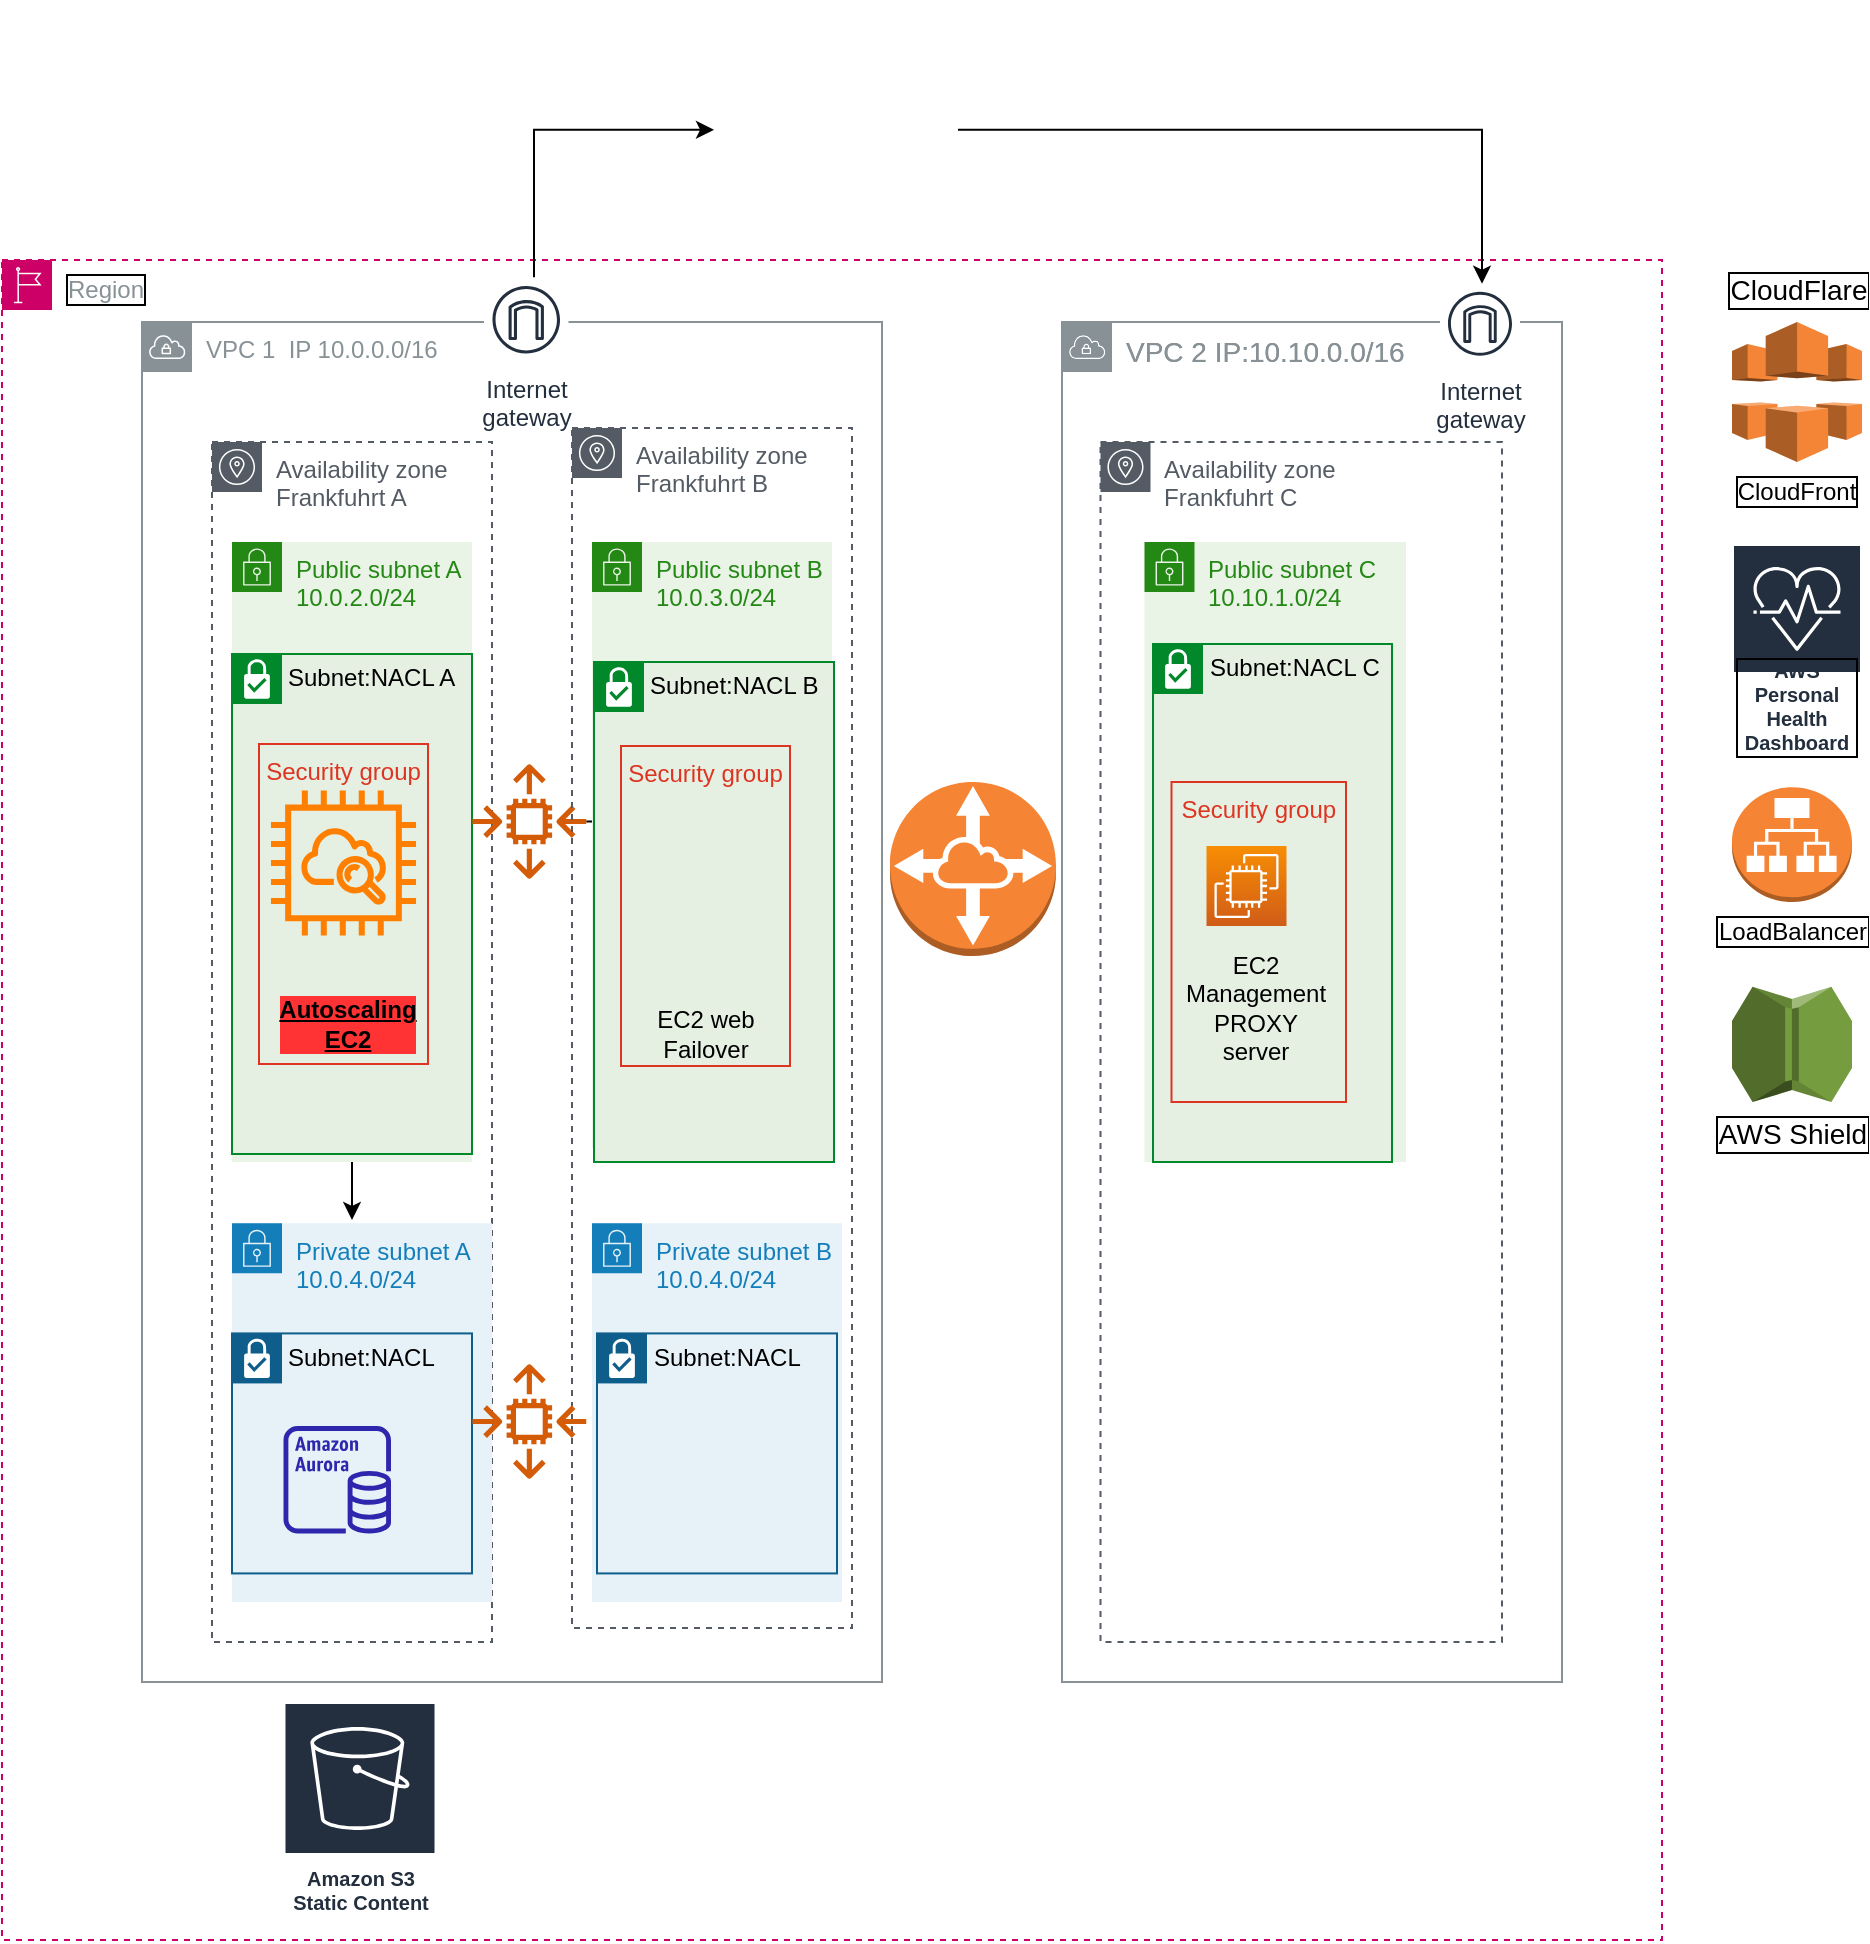 <mxfile version="15.9.4" type="github">
  <diagram id="mj5j3Ta5XQgOwfbZ-XNI" name="Page-1">
    <mxGraphModel dx="1483" dy="1950" grid="1" gridSize="10" guides="1" tooltips="1" connect="1" arrows="1" fold="1" page="1" pageScale="1" pageWidth="827" pageHeight="1169" math="0" shadow="0">
      <root>
        <mxCell id="0" />
        <mxCell id="1" parent="0" />
        <mxCell id="3-Ja3zfgAtnqCm58jpz--130" value="&lt;font style=&quot;font-size: 14px&quot;&gt;VPC 2 IP:10.10.0.0/16&lt;/font&gt;" style="sketch=0;outlineConnect=0;gradientColor=none;html=1;whiteSpace=wrap;fontSize=12;fontStyle=0;shape=mxgraph.aws4.group;grIcon=mxgraph.aws4.group_vpc;strokeColor=#879196;fillColor=none;verticalAlign=top;align=left;spacingLeft=30;fontColor=#879196;dashed=0;" vertex="1" parent="1">
          <mxGeometry x="545" y="-710" width="250" height="680" as="geometry" />
        </mxCell>
        <mxCell id="3-Ja3zfgAtnqCm58jpz--77" value="Region" style="sketch=0;outlineConnect=0;gradientColor=none;html=1;whiteSpace=wrap;fontSize=12;fontStyle=0;shape=mxgraph.aws4.group;grIcon=mxgraph.aws4.group_region;strokeColor=#CC0066;fillColor=none;verticalAlign=top;align=left;spacingLeft=30;fontColor=#879196;dashed=1;labelBackgroundColor=none;labelBorderColor=#000000;" vertex="1" parent="1">
          <mxGeometry x="15" y="-741" width="830" height="840" as="geometry" />
        </mxCell>
        <mxCell id="3-Ja3zfgAtnqCm58jpz--3" value="VPC 1&amp;nbsp; IP 10.0.0.0/16&amp;nbsp;" style="sketch=0;outlineConnect=0;gradientColor=none;html=1;whiteSpace=wrap;fontSize=12;fontStyle=0;shape=mxgraph.aws4.group;grIcon=mxgraph.aws4.group_vpc;strokeColor=#879196;fillColor=none;verticalAlign=top;align=left;spacingLeft=30;fontColor=#879196;dashed=0;" vertex="1" parent="1">
          <mxGeometry x="85" y="-710" width="370" height="680" as="geometry" />
        </mxCell>
        <mxCell id="3-Ja3zfgAtnqCm58jpz--4" value="&lt;font style=&quot;font-size: 14px&quot;&gt;VPC 2 IP:10.10.0.0/16&lt;/font&gt;" style="sketch=0;outlineConnect=0;gradientColor=none;html=1;whiteSpace=wrap;fontSize=12;fontStyle=0;shape=mxgraph.aws4.group;grIcon=mxgraph.aws4.group_vpc;strokeColor=#879196;fillColor=none;verticalAlign=top;align=left;spacingLeft=30;fontColor=#879196;dashed=0;" vertex="1" parent="1">
          <mxGeometry x="545" y="-710" width="250" height="680" as="geometry" />
        </mxCell>
        <mxCell id="3-Ja3zfgAtnqCm58jpz--11" value="Availability zone&lt;br&gt;Frankfuhrt C" style="sketch=0;outlineConnect=0;gradientColor=none;html=1;whiteSpace=wrap;fontSize=12;fontStyle=0;shape=mxgraph.aws4.group;grIcon=mxgraph.aws4.group_availability_zone;strokeColor=#545B64;fillColor=none;verticalAlign=top;align=left;spacingLeft=30;fontColor=#545B64;dashed=1;" vertex="1" parent="1">
          <mxGeometry x="564.25" y="-650" width="200.75" height="600" as="geometry" />
        </mxCell>
        <mxCell id="3-Ja3zfgAtnqCm58jpz--13" value="" style="outlineConnect=0;dashed=0;verticalLabelPosition=bottom;verticalAlign=top;align=center;html=1;shape=mxgraph.aws3.vpc_peering;fillColor=#F58534;gradientColor=none;" vertex="1" parent="1">
          <mxGeometry x="459" y="-480" width="83" height="87" as="geometry" />
        </mxCell>
        <mxCell id="3-Ja3zfgAtnqCm58jpz--14" value="Amazon S3 &lt;br&gt;Static Content" style="sketch=0;outlineConnect=0;fontColor=#232F3E;gradientColor=none;strokeColor=#ffffff;fillColor=#232F3E;dashed=0;verticalLabelPosition=middle;verticalAlign=bottom;align=center;html=1;whiteSpace=wrap;fontSize=10;fontStyle=1;spacing=3;shape=mxgraph.aws4.productIcon;prIcon=mxgraph.aws4.s3;" vertex="1" parent="1">
          <mxGeometry x="155.75" y="-20" width="76.5" height="110" as="geometry" />
        </mxCell>
        <mxCell id="3-Ja3zfgAtnqCm58jpz--17" value="Public subnet C&lt;br&gt;10.10.1.0/24" style="points=[[0,0],[0.25,0],[0.5,0],[0.75,0],[1,0],[1,0.25],[1,0.5],[1,0.75],[1,1],[0.75,1],[0.5,1],[0.25,1],[0,1],[0,0.75],[0,0.5],[0,0.25]];outlineConnect=0;gradientColor=none;html=1;whiteSpace=wrap;fontSize=12;fontStyle=0;shape=mxgraph.aws4.group;grIcon=mxgraph.aws4.group_security_group;grStroke=0;strokeColor=#248814;fillColor=#E9F3E6;verticalAlign=top;align=left;spacingLeft=30;fontColor=#248814;dashed=0;" vertex="1" parent="1">
          <mxGeometry x="586.25" y="-600" width="130.75" height="310" as="geometry" />
        </mxCell>
        <mxCell id="3-Ja3zfgAtnqCm58jpz--23" value="Internet&#xa;gateway" style="sketch=0;outlineConnect=0;fontColor=#232F3E;gradientColor=none;strokeColor=#232F3E;fillColor=#ffffff;dashed=0;verticalLabelPosition=bottom;verticalAlign=top;align=center;html=1;fontSize=12;fontStyle=0;aspect=fixed;shape=mxgraph.aws4.resourceIcon;resIcon=mxgraph.aws4.internet_gateway;" vertex="1" parent="1">
          <mxGeometry x="734" y="-729.13" width="40" height="40" as="geometry" />
        </mxCell>
        <mxCell id="3-Ja3zfgAtnqCm58jpz--32" value="Subnet:NACL C" style="shape=mxgraph.ibm.box;prType=subnet;fontStyle=0;verticalAlign=top;align=left;spacingLeft=32;spacingTop=4;fillColor=#E6F0E2;rounded=0;whiteSpace=wrap;html=1;strokeColor=#00882B;strokeWidth=1;dashed=0;container=1;spacing=-4;collapsible=0;expand=0;recursiveResize=0;" vertex="1" parent="1">
          <mxGeometry x="590.5" y="-549" width="119.5" height="259" as="geometry" />
        </mxCell>
        <mxCell id="3-Ja3zfgAtnqCm58jpz--54" value="EC2 Management PROXY server" style="text;html=1;strokeColor=none;fillColor=none;align=center;verticalAlign=middle;whiteSpace=wrap;rounded=0;" vertex="1" parent="3-Ja3zfgAtnqCm58jpz--32">
          <mxGeometry x="21.63" y="154.41" width="60" height="55.59" as="geometry" />
        </mxCell>
        <mxCell id="3-Ja3zfgAtnqCm58jpz--55" value="Security group" style="fillColor=none;strokeColor=#DD3522;verticalAlign=top;fontStyle=0;fontColor=#DD3522;" vertex="1" parent="3-Ja3zfgAtnqCm58jpz--32">
          <mxGeometry x="9.25" y="69" width="87.25" height="160" as="geometry" />
        </mxCell>
        <mxCell id="3-Ja3zfgAtnqCm58jpz--37" value="Availability zone&lt;br&gt;Frankfuhrt A" style="sketch=0;outlineConnect=0;gradientColor=none;html=1;whiteSpace=wrap;fontSize=12;fontStyle=0;shape=mxgraph.aws4.group;grIcon=mxgraph.aws4.group_availability_zone;strokeColor=#545B64;fillColor=none;verticalAlign=top;align=left;spacingLeft=30;fontColor=#545B64;dashed=1;" vertex="1" parent="1">
          <mxGeometry x="120" y="-650" width="140" height="600" as="geometry" />
        </mxCell>
        <mxCell id="3-Ja3zfgAtnqCm58jpz--38" value="Public subnet A&lt;br&gt;10.0.2.0/24" style="points=[[0,0],[0.25,0],[0.5,0],[0.75,0],[1,0],[1,0.25],[1,0.5],[1,0.75],[1,1],[0.75,1],[0.5,1],[0.25,1],[0,1],[0,0.75],[0,0.5],[0,0.25]];outlineConnect=0;gradientColor=none;html=1;whiteSpace=wrap;fontSize=12;fontStyle=0;shape=mxgraph.aws4.group;grIcon=mxgraph.aws4.group_security_group;grStroke=0;strokeColor=#248814;fillColor=#E9F3E6;verticalAlign=top;align=left;spacingLeft=30;fontColor=#248814;dashed=0;" vertex="1" parent="1">
          <mxGeometry x="130" y="-600" width="120" height="310" as="geometry" />
        </mxCell>
        <mxCell id="3-Ja3zfgAtnqCm58jpz--31" value="Subnet:NACL A" style="shape=mxgraph.ibm.box;prType=subnet;fontStyle=0;verticalAlign=top;align=left;spacingLeft=32;spacingTop=4;fillColor=#E6F0E2;rounded=0;whiteSpace=wrap;html=1;strokeColor=#00882B;strokeWidth=1;dashed=0;container=1;spacing=-4;collapsible=0;expand=0;recursiveResize=0;" vertex="1" parent="1">
          <mxGeometry x="130" y="-544" width="120" height="250" as="geometry" />
        </mxCell>
        <mxCell id="3-Ja3zfgAtnqCm58jpz--39" value="" style="sketch=0;outlineConnect=0;fontColor=#DD3522;gradientColor=none;fillColor=#FF8000;strokeColor=default;dashed=0;verticalLabelPosition=bottom;verticalAlign=top;align=center;html=1;fontSize=12;fontStyle=0;aspect=fixed;pointerEvents=1;shape=mxgraph.aws4.instance_with_cloudwatch2;fontFamily=Helvetica;strokeWidth=10;perimeterSpacing=8;" vertex="1" parent="3-Ja3zfgAtnqCm58jpz--31">
          <mxGeometry x="19.48" y="35.81" width="72.55" height="137.37" as="geometry" />
        </mxCell>
        <mxCell id="3-Ja3zfgAtnqCm58jpz--127" value="Security group" style="fillColor=none;strokeColor=#DD3522;verticalAlign=top;fontStyle=0;fontColor=#DD3522;" vertex="1" parent="3-Ja3zfgAtnqCm58jpz--31">
          <mxGeometry x="13.5" y="45" width="84.5" height="160" as="geometry" />
        </mxCell>
        <mxCell id="3-Ja3zfgAtnqCm58jpz--41" value="" style="edgeStyle=orthogonalEdgeStyle;rounded=0;orthogonalLoop=1;jettySize=auto;html=1;" edge="1" parent="1">
          <mxGeometry relative="1" as="geometry">
            <mxPoint x="190" y="-290" as="sourcePoint" />
            <mxPoint x="190" y="-261" as="targetPoint" />
          </mxGeometry>
        </mxCell>
        <mxCell id="3-Ja3zfgAtnqCm58jpz--53" value="&lt;b&gt;&lt;u&gt;Autoscaling EC2&lt;/u&gt;&lt;/b&gt;" style="text;html=1;strokeColor=none;fillColor=none;align=center;verticalAlign=middle;whiteSpace=wrap;rounded=0;labelBackgroundColor=#FF3333;" vertex="1" parent="1">
          <mxGeometry x="155.75" y="-377.59" width="64.25" height="37.59" as="geometry" />
        </mxCell>
        <mxCell id="3-Ja3zfgAtnqCm58jpz--74" value="Private subnet A&lt;br&gt;10.0.4.0/24" style="points=[[0,0],[0.25,0],[0.5,0],[0.75,0],[1,0],[1,0.25],[1,0.5],[1,0.75],[1,1],[0.75,1],[0.5,1],[0.25,1],[0,1],[0,0.75],[0,0.5],[0,0.25]];outlineConnect=0;gradientColor=none;whiteSpace=wrap;fontSize=12;fontStyle=0;shape=mxgraph.aws4.group;grIcon=mxgraph.aws4.group_security_group;grStroke=0;strokeColor=#147EBA;fillColor=#E6F2F8;verticalAlign=top;align=left;spacingLeft=30;fontColor=#147EBA;dashed=0;labelBorderColor=none;html=1;" vertex="1" parent="1">
          <mxGeometry x="130" y="-259.36" width="130" height="189.36" as="geometry" />
        </mxCell>
        <mxCell id="3-Ja3zfgAtnqCm58jpz--75" value="Subnet:NACL" style="shape=mxgraph.ibm.box;prType=subnet;fontStyle=0;verticalAlign=top;align=left;spacingLeft=32;spacingTop=4;fillColor=none;rounded=0;whiteSpace=wrap;html=1;strokeColor=#0F5D8A;strokeWidth=1;dashed=0;container=1;spacing=-4;collapsible=0;expand=0;recursiveResize=0;fontColor=#000000;labelBackgroundColor=none;" vertex="1" parent="1">
          <mxGeometry x="130" y="-204.29" width="120" height="120" as="geometry" />
        </mxCell>
        <mxCell id="3-Ja3zfgAtnqCm58jpz--72" value="" style="sketch=0;outlineConnect=0;fontColor=#232F3E;gradientColor=none;fillColor=#2E27AD;strokeColor=none;dashed=0;verticalLabelPosition=bottom;verticalAlign=top;align=center;html=1;fontSize=12;fontStyle=0;aspect=fixed;pointerEvents=1;shape=mxgraph.aws4.aurora_instance;" vertex="1" parent="3-Ja3zfgAtnqCm58jpz--75">
          <mxGeometry x="25.75" y="46.29" width="53.75" height="53.75" as="geometry" />
        </mxCell>
        <mxCell id="3-Ja3zfgAtnqCm58jpz--85" value="LoadBalancer" style="outlineConnect=0;dashed=0;verticalLabelPosition=bottom;verticalAlign=top;align=center;html=1;shape=mxgraph.aws3.application_load_balancer;fillColor=#F58534;gradientColor=none;labelBackgroundColor=none;labelBorderColor=#000000;fontColor=#000000;strokeColor=#CC0066;" vertex="1" parent="1">
          <mxGeometry x="880" y="-477.32" width="60" height="57.32" as="geometry" />
        </mxCell>
        <mxCell id="3-Ja3zfgAtnqCm58jpz--86" value="CloudFront" style="outlineConnect=0;dashed=0;verticalLabelPosition=bottom;verticalAlign=top;align=center;html=1;shape=mxgraph.aws3.cloudfront;fillColor=#F58536;gradientColor=none;labelBackgroundColor=none;labelBorderColor=#000000;fontColor=#000000;strokeColor=#CC0066;whiteSpace=wrap;" vertex="1" parent="1">
          <mxGeometry x="880" y="-710" width="65" height="70" as="geometry" />
        </mxCell>
        <mxCell id="3-Ja3zfgAtnqCm58jpz--88" value="" style="edgeStyle=orthogonalEdgeStyle;rounded=0;orthogonalLoop=1;jettySize=auto;html=1;fontColor=#000000;" edge="1" parent="1" source="3-Ja3zfgAtnqCm58jpz--87" target="3-Ja3zfgAtnqCm58jpz--23">
          <mxGeometry relative="1" as="geometry">
            <Array as="points">
              <mxPoint x="755" y="-806" />
            </Array>
          </mxGeometry>
        </mxCell>
        <mxCell id="3-Ja3zfgAtnqCm58jpz--87" value="" style="shape=image;html=1;verticalAlign=top;verticalLabelPosition=bottom;labelBackgroundColor=#ffffff;imageAspect=0;aspect=fixed;image=https://cdn1.iconfinder.com/data/icons/Futurosoft%20Icons%200.5.2/128x128/filesystems/www.png;labelBorderColor=#000000;fontColor=#000000;strokeColor=#CC0066;fillColor=none;" vertex="1" parent="1">
          <mxGeometry x="365" y="-870.12" width="128" height="128" as="geometry" />
        </mxCell>
        <mxCell id="3-Ja3zfgAtnqCm58jpz--119" style="edgeStyle=orthogonalEdgeStyle;rounded=0;orthogonalLoop=1;jettySize=auto;html=1;fontColor=#000000;entryX=0;entryY=0.5;entryDx=0;entryDy=0;" edge="1" parent="1" source="3-Ja3zfgAtnqCm58jpz--102">
          <mxGeometry relative="1" as="geometry">
            <mxPoint x="371" y="-806.12" as="targetPoint" />
            <mxPoint x="281" y="-752.25" as="sourcePoint" />
            <Array as="points">
              <mxPoint x="281" y="-806" />
            </Array>
          </mxGeometry>
        </mxCell>
        <mxCell id="3-Ja3zfgAtnqCm58jpz--102" value="Internet&#xa;gateway" style="sketch=0;outlineConnect=0;fontColor=#232F3E;gradientColor=none;strokeColor=#232F3E;fillColor=#ffffff;dashed=0;verticalLabelPosition=bottom;verticalAlign=top;align=center;html=1;fontSize=12;fontStyle=0;aspect=fixed;shape=mxgraph.aws4.resourceIcon;resIcon=mxgraph.aws4.internet_gateway;" vertex="1" parent="1">
          <mxGeometry x="256" y="-732.25" width="42.25" height="42.25" as="geometry" />
        </mxCell>
        <mxCell id="3-Ja3zfgAtnqCm58jpz--113" value="" style="edgeStyle=orthogonalEdgeStyle;rounded=0;orthogonalLoop=1;jettySize=auto;html=1;fontColor=#000000;" edge="1" parent="1" source="3-Ja3zfgAtnqCm58jpz--105" target="3-Ja3zfgAtnqCm58jpz--109">
          <mxGeometry relative="1" as="geometry" />
        </mxCell>
        <mxCell id="3-Ja3zfgAtnqCm58jpz--105" value="" style="sketch=0;outlineConnect=0;fontColor=#232F3E;gradientColor=none;fillColor=#D45B07;strokeColor=none;dashed=0;verticalLabelPosition=bottom;verticalAlign=top;align=center;html=1;fontSize=12;fontStyle=0;aspect=fixed;pointerEvents=1;shape=mxgraph.aws4.auto_scaling2;labelBackgroundColor=none;labelBorderColor=#000000;" vertex="1" parent="1">
          <mxGeometry x="250" y="-489" width="57.35" height="57.35" as="geometry" />
        </mxCell>
        <mxCell id="3-Ja3zfgAtnqCm58jpz--108" value="Availability zone&lt;br&gt;Frankfuhrt B" style="sketch=0;outlineConnect=0;gradientColor=none;html=1;whiteSpace=wrap;fontSize=12;fontStyle=0;shape=mxgraph.aws4.group;grIcon=mxgraph.aws4.group_availability_zone;strokeColor=#545B64;fillColor=none;verticalAlign=top;align=left;spacingLeft=30;fontColor=#545B64;dashed=1;" vertex="1" parent="1">
          <mxGeometry x="300" y="-657" width="140" height="600" as="geometry" />
        </mxCell>
        <mxCell id="3-Ja3zfgAtnqCm58jpz--109" value="Public subnet B&lt;br&gt;10.0.3.0/24" style="points=[[0,0],[0.25,0],[0.5,0],[0.75,0],[1,0],[1,0.25],[1,0.5],[1,0.75],[1,1],[0.75,1],[0.5,1],[0.25,1],[0,1],[0,0.75],[0,0.5],[0,0.25]];outlineConnect=0;gradientColor=none;html=1;whiteSpace=wrap;fontSize=12;fontStyle=0;shape=mxgraph.aws4.group;grIcon=mxgraph.aws4.group_security_group;grStroke=0;strokeColor=#248814;fillColor=#E9F3E6;verticalAlign=top;align=left;spacingLeft=30;fontColor=#248814;dashed=0;" vertex="1" parent="1">
          <mxGeometry x="310" y="-600" width="120" height="303" as="geometry" />
        </mxCell>
        <mxCell id="3-Ja3zfgAtnqCm58jpz--114" value="Subnet:NACL B" style="shape=mxgraph.ibm.box;prType=subnet;fontStyle=0;verticalAlign=top;align=left;spacingLeft=32;spacingTop=4;fillColor=#E6F0E2;rounded=0;whiteSpace=wrap;html=1;strokeColor=#00882B;strokeWidth=1;dashed=0;container=1;spacing=-4;collapsible=0;expand=0;recursiveResize=0;" vertex="1" parent="1">
          <mxGeometry x="311" y="-540" width="120" height="250" as="geometry" />
        </mxCell>
        <mxCell id="3-Ja3zfgAtnqCm58jpz--115" value="Security group" style="fillColor=none;strokeColor=#DD3522;verticalAlign=top;fontStyle=0;fontColor=#DD3522;" vertex="1" parent="1">
          <mxGeometry x="324.5" y="-498" width="84.5" height="160" as="geometry" />
        </mxCell>
        <mxCell id="3-Ja3zfgAtnqCm58jpz--117" value="EC2 web Failover" style="text;html=1;strokeColor=none;fillColor=none;align=center;verticalAlign=middle;whiteSpace=wrap;rounded=0;" vertex="1" parent="1">
          <mxGeometry x="336.75" y="-368.59" width="60" height="30" as="geometry" />
        </mxCell>
        <mxCell id="3-Ja3zfgAtnqCm58jpz--118" value="AWS Personal Health Dashboard" style="sketch=0;outlineConnect=0;fontColor=#232F3E;gradientColor=none;strokeColor=#ffffff;fillColor=#232F3E;dashed=0;verticalLabelPosition=middle;verticalAlign=bottom;align=center;html=1;whiteSpace=wrap;fontSize=10;fontStyle=1;spacing=3;shape=mxgraph.aws4.productIcon;prIcon=mxgraph.aws4.personal_health_dashboard;labelBackgroundColor=none;labelBorderColor=#000000;" vertex="1" parent="1">
          <mxGeometry x="880" y="-599" width="65" height="110" as="geometry" />
        </mxCell>
        <mxCell id="3-Ja3zfgAtnqCm58jpz--120" style="edgeStyle=orthogonalEdgeStyle;shape=link;rounded=0;orthogonalLoop=1;jettySize=auto;html=1;exitX=0.5;exitY=1;exitDx=0;exitDy=0;fontColor=#000000;" edge="1" parent="1">
          <mxGeometry relative="1" as="geometry">
            <mxPoint x="885.25" y="-84.29" as="sourcePoint" />
            <mxPoint x="885.25" y="-84.29" as="targetPoint" />
          </mxGeometry>
        </mxCell>
        <mxCell id="3-Ja3zfgAtnqCm58jpz--122" value="" style="sketch=0;outlineConnect=0;fontColor=#232F3E;gradientColor=none;fillColor=#D45B07;strokeColor=none;dashed=0;verticalLabelPosition=bottom;verticalAlign=top;align=center;html=1;fontSize=12;fontStyle=0;aspect=fixed;pointerEvents=1;shape=mxgraph.aws4.auto_scaling2;labelBackgroundColor=none;labelBorderColor=#000000;" vertex="1" parent="1">
          <mxGeometry x="250" y="-189" width="57.35" height="57.35" as="geometry" />
        </mxCell>
        <mxCell id="3-Ja3zfgAtnqCm58jpz--123" value="Private subnet B&lt;br&gt;10.0.4.0/24" style="points=[[0,0],[0.25,0],[0.5,0],[0.75,0],[1,0],[1,0.25],[1,0.5],[1,0.75],[1,1],[0.75,1],[0.5,1],[0.25,1],[0,1],[0,0.75],[0,0.5],[0,0.25]];outlineConnect=0;gradientColor=none;whiteSpace=wrap;fontSize=12;fontStyle=0;shape=mxgraph.aws4.group;grIcon=mxgraph.aws4.group_security_group;grStroke=0;strokeColor=#147EBA;fillColor=#E6F2F8;verticalAlign=top;align=left;spacingLeft=30;fontColor=#147EBA;dashed=0;labelBorderColor=none;html=1;" vertex="1" parent="1">
          <mxGeometry x="310" y="-259.36" width="125" height="189.36" as="geometry" />
        </mxCell>
        <mxCell id="3-Ja3zfgAtnqCm58jpz--125" value="Subnet:NACL" style="shape=mxgraph.ibm.box;prType=subnet;fontStyle=0;verticalAlign=top;align=left;spacingLeft=32;spacingTop=4;fillColor=none;rounded=0;whiteSpace=wrap;html=1;strokeColor=#0F5D8A;strokeWidth=1;dashed=0;container=1;spacing=-4;collapsible=0;expand=0;recursiveResize=0;fontColor=#000000;labelBackgroundColor=none;" vertex="1" parent="1">
          <mxGeometry x="312.5" y="-204.29" width="120" height="120" as="geometry" />
        </mxCell>
        <mxCell id="3-Ja3zfgAtnqCm58jpz--131" value="CloudFlare" style="shape=image;html=1;verticalAlign=top;verticalLabelPosition=bottom;labelBackgroundColor=#ffffff;imageAspect=0;aspect=fixed;image=https://cdn0.iconfinder.com/data/icons/font-awesome-brands-vol-1/640/cloudflare-128.png;labelBorderColor=default;fontSize=14;fontColor=#000000;strokeColor=default;strokeWidth=10;fillColor=#FF8000;gradientColor=none;align=center;" vertex="1" parent="1">
          <mxGeometry x="880" y="-807.12" width="65" height="65" as="geometry" />
        </mxCell>
        <mxCell id="3-Ja3zfgAtnqCm58jpz--132" value="AWS Shield" style="outlineConnect=0;dashed=0;verticalLabelPosition=bottom;verticalAlign=top;align=center;html=1;shape=mxgraph.aws3.shield;fillColor=#759C3E;gradientColor=none;labelBackgroundColor=none;labelBorderColor=default;fontSize=14;fontColor=#000000;strokeColor=default;strokeWidth=10;" vertex="1" parent="1">
          <mxGeometry x="880" y="-377.59" width="60" height="57.59" as="geometry" />
        </mxCell>
        <mxCell id="3-Ja3zfgAtnqCm58jpz--133" value="" style="sketch=0;points=[[0,0,0],[0.25,0,0],[0.5,0,0],[0.75,0,0],[1,0,0],[0,1,0],[0.25,1,0],[0.5,1,0],[0.75,1,0],[1,1,0],[0,0.25,0],[0,0.5,0],[0,0.75,0],[1,0.25,0],[1,0.5,0],[1,0.75,0]];outlineConnect=0;fontColor=#232F3E;gradientColor=#F78E04;gradientDirection=north;fillColor=#D05C17;strokeColor=#ffffff;dashed=0;verticalLabelPosition=bottom;verticalAlign=top;align=center;html=1;fontSize=12;fontStyle=0;aspect=fixed;shape=mxgraph.aws4.resourceIcon;resIcon=mxgraph.aws4.ec2;" vertex="1" parent="1">
          <mxGeometry x="617.25" y="-448.0" width="40" height="40" as="geometry" />
        </mxCell>
      </root>
    </mxGraphModel>
  </diagram>
</mxfile>
